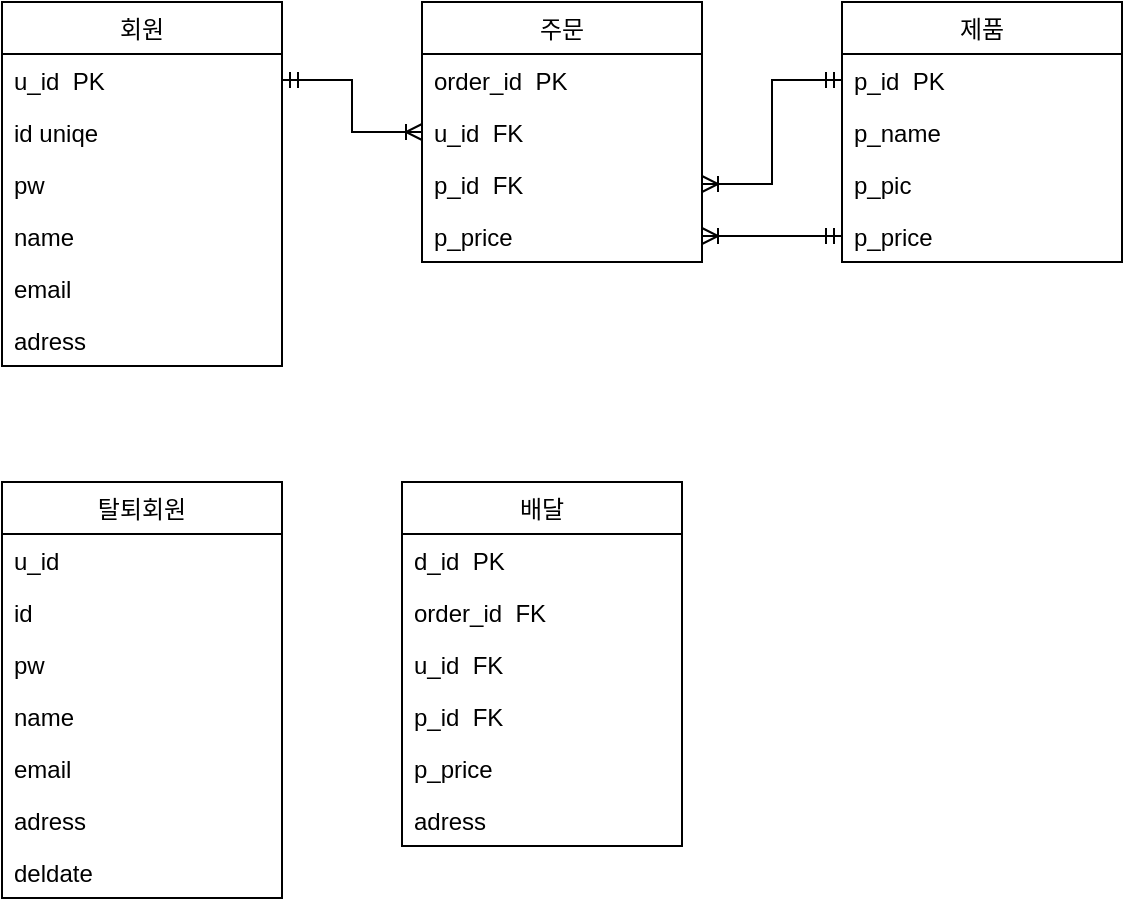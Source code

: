 <mxfile version="14.9.0" type="device"><diagram id="suHNzWwrUjJAlGQ_CEU0" name="Page-1"><mxGraphModel dx="948" dy="824" grid="1" gridSize="10" guides="1" tooltips="1" connect="1" arrows="1" fold="1" page="1" pageScale="1" pageWidth="827" pageHeight="1169" math="0" shadow="0"><root><mxCell id="0"/><mxCell id="1" parent="0"/><mxCell id="AhmBBfQT4sf2K1P3_XeP-2" value="회원" style="swimlane;fontStyle=0;childLayout=stackLayout;horizontal=1;startSize=26;horizontalStack=0;resizeParent=1;resizeParentMax=0;resizeLast=0;collapsible=1;marginBottom=0;" parent="1" vertex="1"><mxGeometry x="40" y="200" width="140" height="182" as="geometry"/></mxCell><mxCell id="AhmBBfQT4sf2K1P3_XeP-3" value="u_id  PK" style="text;strokeColor=none;fillColor=none;align=left;verticalAlign=top;spacingLeft=4;spacingRight=4;overflow=hidden;rotatable=0;points=[[0,0.5],[1,0.5]];portConstraint=eastwest;" parent="AhmBBfQT4sf2K1P3_XeP-2" vertex="1"><mxGeometry y="26" width="140" height="26" as="geometry"/></mxCell><mxCell id="AhmBBfQT4sf2K1P3_XeP-4" value="id uniqe   " style="text;strokeColor=none;fillColor=none;align=left;verticalAlign=top;spacingLeft=4;spacingRight=4;overflow=hidden;rotatable=0;points=[[0,0.5],[1,0.5]];portConstraint=eastwest;" parent="AhmBBfQT4sf2K1P3_XeP-2" vertex="1"><mxGeometry y="52" width="140" height="26" as="geometry"/></mxCell><mxCell id="AhmBBfQT4sf2K1P3_XeP-5" value="pw" style="text;strokeColor=none;fillColor=none;align=left;verticalAlign=top;spacingLeft=4;spacingRight=4;overflow=hidden;rotatable=0;points=[[0,0.5],[1,0.5]];portConstraint=eastwest;" parent="AhmBBfQT4sf2K1P3_XeP-2" vertex="1"><mxGeometry y="78" width="140" height="26" as="geometry"/></mxCell><mxCell id="AhmBBfQT4sf2K1P3_XeP-6" value="name" style="text;strokeColor=none;fillColor=none;align=left;verticalAlign=top;spacingLeft=4;spacingRight=4;overflow=hidden;rotatable=0;points=[[0,0.5],[1,0.5]];portConstraint=eastwest;" parent="AhmBBfQT4sf2K1P3_XeP-2" vertex="1"><mxGeometry y="104" width="140" height="26" as="geometry"/></mxCell><mxCell id="AhmBBfQT4sf2K1P3_XeP-7" value="email" style="text;strokeColor=none;fillColor=none;align=left;verticalAlign=top;spacingLeft=4;spacingRight=4;overflow=hidden;rotatable=0;points=[[0,0.5],[1,0.5]];portConstraint=eastwest;" parent="AhmBBfQT4sf2K1P3_XeP-2" vertex="1"><mxGeometry y="130" width="140" height="26" as="geometry"/></mxCell><mxCell id="AhmBBfQT4sf2K1P3_XeP-8" value="adress&#10;" style="text;strokeColor=none;fillColor=none;align=left;verticalAlign=top;spacingLeft=4;spacingRight=4;overflow=hidden;rotatable=0;points=[[0,0.5],[1,0.5]];portConstraint=eastwest;" parent="AhmBBfQT4sf2K1P3_XeP-2" vertex="1"><mxGeometry y="156" width="140" height="26" as="geometry"/></mxCell><mxCell id="AhmBBfQT4sf2K1P3_XeP-9" value="탈퇴회원" style="swimlane;fontStyle=0;childLayout=stackLayout;horizontal=1;startSize=26;horizontalStack=0;resizeParent=1;resizeParentMax=0;resizeLast=0;collapsible=1;marginBottom=0;" parent="1" vertex="1"><mxGeometry x="40" y="440" width="140" height="208" as="geometry"/></mxCell><mxCell id="AhmBBfQT4sf2K1P3_XeP-10" value="u_id  " style="text;strokeColor=none;fillColor=none;align=left;verticalAlign=top;spacingLeft=4;spacingRight=4;overflow=hidden;rotatable=0;points=[[0,0.5],[1,0.5]];portConstraint=eastwest;" parent="AhmBBfQT4sf2K1P3_XeP-9" vertex="1"><mxGeometry y="26" width="140" height="26" as="geometry"/></mxCell><mxCell id="AhmBBfQT4sf2K1P3_XeP-11" value="id" style="text;strokeColor=none;fillColor=none;align=left;verticalAlign=top;spacingLeft=4;spacingRight=4;overflow=hidden;rotatable=0;points=[[0,0.5],[1,0.5]];portConstraint=eastwest;" parent="AhmBBfQT4sf2K1P3_XeP-9" vertex="1"><mxGeometry y="52" width="140" height="26" as="geometry"/></mxCell><mxCell id="AhmBBfQT4sf2K1P3_XeP-12" value="pw" style="text;strokeColor=none;fillColor=none;align=left;verticalAlign=top;spacingLeft=4;spacingRight=4;overflow=hidden;rotatable=0;points=[[0,0.5],[1,0.5]];portConstraint=eastwest;" parent="AhmBBfQT4sf2K1P3_XeP-9" vertex="1"><mxGeometry y="78" width="140" height="26" as="geometry"/></mxCell><mxCell id="AhmBBfQT4sf2K1P3_XeP-13" value="name" style="text;strokeColor=none;fillColor=none;align=left;verticalAlign=top;spacingLeft=4;spacingRight=4;overflow=hidden;rotatable=0;points=[[0,0.5],[1,0.5]];portConstraint=eastwest;" parent="AhmBBfQT4sf2K1P3_XeP-9" vertex="1"><mxGeometry y="104" width="140" height="26" as="geometry"/></mxCell><mxCell id="AhmBBfQT4sf2K1P3_XeP-14" value="email" style="text;strokeColor=none;fillColor=none;align=left;verticalAlign=top;spacingLeft=4;spacingRight=4;overflow=hidden;rotatable=0;points=[[0,0.5],[1,0.5]];portConstraint=eastwest;" parent="AhmBBfQT4sf2K1P3_XeP-9" vertex="1"><mxGeometry y="130" width="140" height="26" as="geometry"/></mxCell><mxCell id="AhmBBfQT4sf2K1P3_XeP-15" value="adress&#10;" style="text;strokeColor=none;fillColor=none;align=left;verticalAlign=top;spacingLeft=4;spacingRight=4;overflow=hidden;rotatable=0;points=[[0,0.5],[1,0.5]];portConstraint=eastwest;" parent="AhmBBfQT4sf2K1P3_XeP-9" vertex="1"><mxGeometry y="156" width="140" height="26" as="geometry"/></mxCell><mxCell id="x57S-AWc9auT21FBf-7z-2" value="deldate" style="text;strokeColor=none;fillColor=none;align=left;verticalAlign=top;spacingLeft=4;spacingRight=4;overflow=hidden;rotatable=0;points=[[0,0.5],[1,0.5]];portConstraint=eastwest;" vertex="1" parent="AhmBBfQT4sf2K1P3_XeP-9"><mxGeometry y="182" width="140" height="26" as="geometry"/></mxCell><mxCell id="AhmBBfQT4sf2K1P3_XeP-16" value="주문" style="swimlane;fontStyle=0;childLayout=stackLayout;horizontal=1;startSize=26;horizontalStack=0;resizeParent=1;resizeParentMax=0;resizeLast=0;collapsible=1;marginBottom=0;" parent="1" vertex="1"><mxGeometry x="250" y="200" width="140" height="130" as="geometry"/></mxCell><mxCell id="AhmBBfQT4sf2K1P3_XeP-17" value="order_id  PK" style="text;strokeColor=none;fillColor=none;align=left;verticalAlign=top;spacingLeft=4;spacingRight=4;overflow=hidden;rotatable=0;points=[[0,0.5],[1,0.5]];portConstraint=eastwest;" parent="AhmBBfQT4sf2K1P3_XeP-16" vertex="1"><mxGeometry y="26" width="140" height="26" as="geometry"/></mxCell><mxCell id="AhmBBfQT4sf2K1P3_XeP-18" value="u_id  FK" style="text;strokeColor=none;fillColor=none;align=left;verticalAlign=top;spacingLeft=4;spacingRight=4;overflow=hidden;rotatable=0;points=[[0,0.5],[1,0.5]];portConstraint=eastwest;" parent="AhmBBfQT4sf2K1P3_XeP-16" vertex="1"><mxGeometry y="52" width="140" height="26" as="geometry"/></mxCell><mxCell id="AhmBBfQT4sf2K1P3_XeP-19" value="p_id  FK" style="text;strokeColor=none;fillColor=none;align=left;verticalAlign=top;spacingLeft=4;spacingRight=4;overflow=hidden;rotatable=0;points=[[0,0.5],[1,0.5]];portConstraint=eastwest;" parent="AhmBBfQT4sf2K1P3_XeP-16" vertex="1"><mxGeometry y="78" width="140" height="26" as="geometry"/></mxCell><mxCell id="AhmBBfQT4sf2K1P3_XeP-20" value="p_price" style="text;strokeColor=none;fillColor=none;align=left;verticalAlign=top;spacingLeft=4;spacingRight=4;overflow=hidden;rotatable=0;points=[[0,0.5],[1,0.5]];portConstraint=eastwest;" parent="AhmBBfQT4sf2K1P3_XeP-16" vertex="1"><mxGeometry y="104" width="140" height="26" as="geometry"/></mxCell><mxCell id="AhmBBfQT4sf2K1P3_XeP-23" value="제품" style="swimlane;fontStyle=0;childLayout=stackLayout;horizontal=1;startSize=26;horizontalStack=0;resizeParent=1;resizeParentMax=0;resizeLast=0;collapsible=1;marginBottom=0;" parent="1" vertex="1"><mxGeometry x="460" y="200" width="140" height="130" as="geometry"/></mxCell><mxCell id="AhmBBfQT4sf2K1P3_XeP-24" value="p_id  PK" style="text;strokeColor=none;fillColor=none;align=left;verticalAlign=top;spacingLeft=4;spacingRight=4;overflow=hidden;rotatable=0;points=[[0,0.5],[1,0.5]];portConstraint=eastwest;" parent="AhmBBfQT4sf2K1P3_XeP-23" vertex="1"><mxGeometry y="26" width="140" height="26" as="geometry"/></mxCell><mxCell id="AhmBBfQT4sf2K1P3_XeP-25" value="p_name" style="text;strokeColor=none;fillColor=none;align=left;verticalAlign=top;spacingLeft=4;spacingRight=4;overflow=hidden;rotatable=0;points=[[0,0.5],[1,0.5]];portConstraint=eastwest;" parent="AhmBBfQT4sf2K1P3_XeP-23" vertex="1"><mxGeometry y="52" width="140" height="26" as="geometry"/></mxCell><mxCell id="AhmBBfQT4sf2K1P3_XeP-26" value="p_pic" style="text;strokeColor=none;fillColor=none;align=left;verticalAlign=top;spacingLeft=4;spacingRight=4;overflow=hidden;rotatable=0;points=[[0,0.5],[1,0.5]];portConstraint=eastwest;" parent="AhmBBfQT4sf2K1P3_XeP-23" vertex="1"><mxGeometry y="78" width="140" height="26" as="geometry"/></mxCell><mxCell id="AhmBBfQT4sf2K1P3_XeP-27" value="p_price" style="text;strokeColor=none;fillColor=none;align=left;verticalAlign=top;spacingLeft=4;spacingRight=4;overflow=hidden;rotatable=0;points=[[0,0.5],[1,0.5]];portConstraint=eastwest;" parent="AhmBBfQT4sf2K1P3_XeP-23" vertex="1"><mxGeometry y="104" width="140" height="26" as="geometry"/></mxCell><mxCell id="AhmBBfQT4sf2K1P3_XeP-31" value="배달" style="swimlane;fontStyle=0;childLayout=stackLayout;horizontal=1;startSize=26;horizontalStack=0;resizeParent=1;resizeParentMax=0;resizeLast=0;collapsible=1;marginBottom=0;" parent="1" vertex="1"><mxGeometry x="240" y="440" width="140" height="182" as="geometry"/></mxCell><mxCell id="AhmBBfQT4sf2K1P3_XeP-32" value="d_id  PK" style="text;strokeColor=none;fillColor=none;align=left;verticalAlign=top;spacingLeft=4;spacingRight=4;overflow=hidden;rotatable=0;points=[[0,0.5],[1,0.5]];portConstraint=eastwest;" parent="AhmBBfQT4sf2K1P3_XeP-31" vertex="1"><mxGeometry y="26" width="140" height="26" as="geometry"/></mxCell><mxCell id="AhmBBfQT4sf2K1P3_XeP-33" value="order_id  FK" style="text;strokeColor=none;fillColor=none;align=left;verticalAlign=top;spacingLeft=4;spacingRight=4;overflow=hidden;rotatable=0;points=[[0,0.5],[1,0.5]];portConstraint=eastwest;" parent="AhmBBfQT4sf2K1P3_XeP-31" vertex="1"><mxGeometry y="52" width="140" height="26" as="geometry"/></mxCell><mxCell id="AhmBBfQT4sf2K1P3_XeP-34" value="u_id  FK" style="text;strokeColor=none;fillColor=none;align=left;verticalAlign=top;spacingLeft=4;spacingRight=4;overflow=hidden;rotatable=0;points=[[0,0.5],[1,0.5]];portConstraint=eastwest;" parent="AhmBBfQT4sf2K1P3_XeP-31" vertex="1"><mxGeometry y="78" width="140" height="26" as="geometry"/></mxCell><mxCell id="AhmBBfQT4sf2K1P3_XeP-35" value="p_id  FK" style="text;strokeColor=none;fillColor=none;align=left;verticalAlign=top;spacingLeft=4;spacingRight=4;overflow=hidden;rotatable=0;points=[[0,0.5],[1,0.5]];portConstraint=eastwest;" parent="AhmBBfQT4sf2K1P3_XeP-31" vertex="1"><mxGeometry y="104" width="140" height="26" as="geometry"/></mxCell><mxCell id="AhmBBfQT4sf2K1P3_XeP-36" value="p_price" style="text;strokeColor=none;fillColor=none;align=left;verticalAlign=top;spacingLeft=4;spacingRight=4;overflow=hidden;rotatable=0;points=[[0,0.5],[1,0.5]];portConstraint=eastwest;" parent="AhmBBfQT4sf2K1P3_XeP-31" vertex="1"><mxGeometry y="130" width="140" height="26" as="geometry"/></mxCell><mxCell id="AhmBBfQT4sf2K1P3_XeP-37" value="adress&#10;" style="text;strokeColor=none;fillColor=none;align=left;verticalAlign=top;spacingLeft=4;spacingRight=4;overflow=hidden;rotatable=0;points=[[0,0.5],[1,0.5]];portConstraint=eastwest;" parent="AhmBBfQT4sf2K1P3_XeP-31" vertex="1"><mxGeometry y="156" width="140" height="26" as="geometry"/></mxCell><mxCell id="x57S-AWc9auT21FBf-7z-3" style="edgeStyle=orthogonalEdgeStyle;rounded=0;orthogonalLoop=1;jettySize=auto;html=1;exitX=1;exitY=0.5;exitDx=0;exitDy=0;endArrow=ERoneToMany;endFill=0;startArrow=ERmandOne;startFill=0;" edge="1" parent="1" source="AhmBBfQT4sf2K1P3_XeP-3" target="AhmBBfQT4sf2K1P3_XeP-18"><mxGeometry relative="1" as="geometry"/></mxCell><mxCell id="x57S-AWc9auT21FBf-7z-4" style="edgeStyle=orthogonalEdgeStyle;rounded=0;orthogonalLoop=1;jettySize=auto;html=1;exitX=0;exitY=0.5;exitDx=0;exitDy=0;entryX=1;entryY=0.5;entryDx=0;entryDy=0;endArrow=ERoneToMany;endFill=0;startArrow=ERmandOne;startFill=0;" edge="1" parent="1" source="AhmBBfQT4sf2K1P3_XeP-24" target="AhmBBfQT4sf2K1P3_XeP-19"><mxGeometry relative="1" as="geometry"/></mxCell><mxCell id="x57S-AWc9auT21FBf-7z-5" style="edgeStyle=orthogonalEdgeStyle;rounded=0;orthogonalLoop=1;jettySize=auto;html=1;exitX=0;exitY=0.5;exitDx=0;exitDy=0;startArrow=ERmandOne;startFill=0;endArrow=ERoneToMany;endFill=0;" edge="1" parent="1" source="AhmBBfQT4sf2K1P3_XeP-27" target="AhmBBfQT4sf2K1P3_XeP-20"><mxGeometry relative="1" as="geometry"/></mxCell></root></mxGraphModel></diagram></mxfile>
